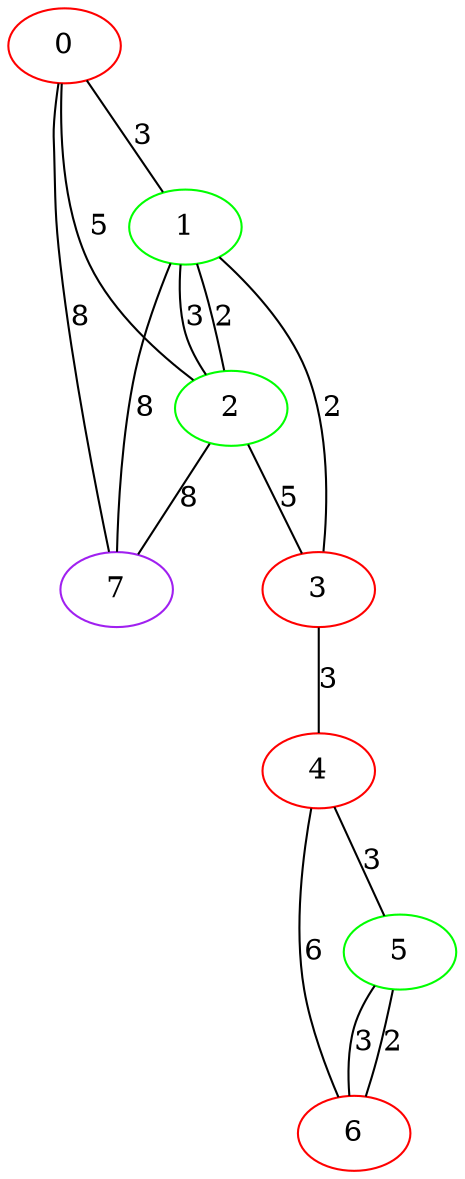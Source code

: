 graph "" {
0 [color=red, weight=1];
1 [color=green, weight=2];
2 [color=green, weight=2];
3 [color=red, weight=1];
4 [color=red, weight=1];
5 [color=green, weight=2];
6 [color=red, weight=1];
7 [color=purple, weight=4];
0 -- 1  [key=0, label=3];
0 -- 2  [key=0, label=5];
0 -- 7  [key=0, label=8];
1 -- 2  [key=0, label=2];
1 -- 2  [key=1, label=3];
1 -- 3  [key=0, label=2];
1 -- 7  [key=0, label=8];
2 -- 3  [key=0, label=5];
2 -- 7  [key=0, label=8];
3 -- 4  [key=0, label=3];
4 -- 5  [key=0, label=3];
4 -- 6  [key=0, label=6];
5 -- 6  [key=0, label=2];
5 -- 6  [key=1, label=3];
}
